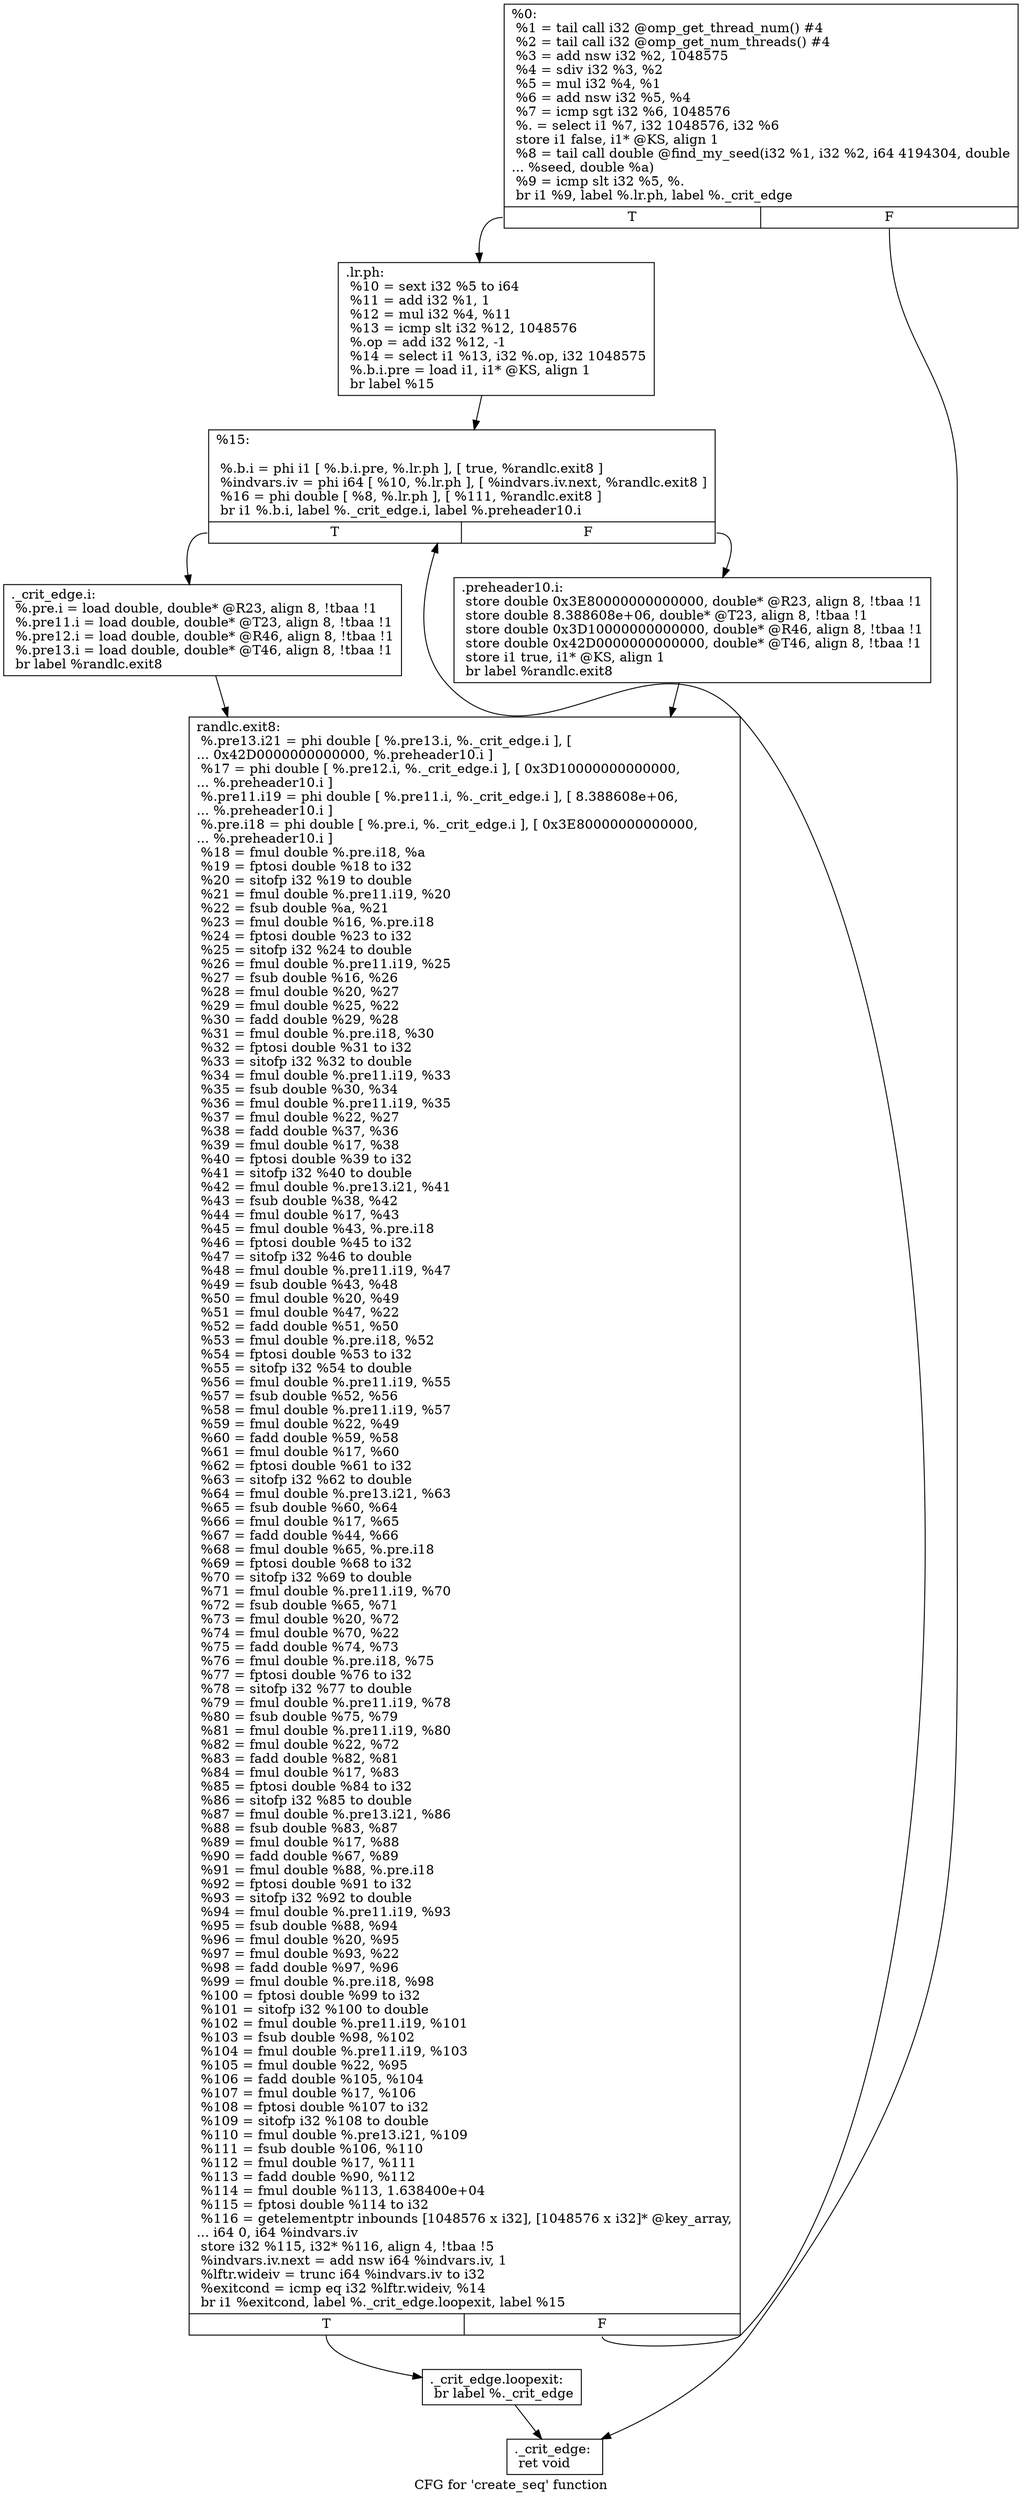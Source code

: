 digraph "CFG for 'create_seq' function" {
	label="CFG for 'create_seq' function";

	Node0x5f4ba60 [shape=record,label="{%0:\l  %1 = tail call i32 @omp_get_thread_num() #4\l  %2 = tail call i32 @omp_get_num_threads() #4\l  %3 = add nsw i32 %2, 1048575\l  %4 = sdiv i32 %3, %2\l  %5 = mul i32 %4, %1\l  %6 = add nsw i32 %5, %4\l  %7 = icmp sgt i32 %6, 1048576\l  %. = select i1 %7, i32 1048576, i32 %6\l  store i1 false, i1* @KS, align 1\l  %8 = tail call double @find_my_seed(i32 %1, i32 %2, i64 4194304, double\l... %seed, double %a)\l  %9 = icmp slt i32 %5, %.\l  br i1 %9, label %.lr.ph, label %._crit_edge\l|{<s0>T|<s1>F}}"];
	Node0x5f4ba60:s0 -> Node0x5f4bab0;
	Node0x5f4ba60:s1 -> Node0x5f5ad00;
	Node0x5f4bab0 [shape=record,label="{.lr.ph:                                           \l  %10 = sext i32 %5 to i64\l  %11 = add i32 %1, 1\l  %12 = mul i32 %4, %11\l  %13 = icmp slt i32 %12, 1048576\l  %.op = add i32 %12, -1\l  %14 = select i1 %13, i32 %.op, i32 1048575\l  %.b.i.pre = load i1, i1* @KS, align 1\l  br label %15\l}"];
	Node0x5f4bab0 -> Node0x5f4bb00;
	Node0x5f4bb00 [shape=record,label="{%15:\l\l  %.b.i = phi i1 [ %.b.i.pre, %.lr.ph ], [ true, %randlc.exit8 ]\l  %indvars.iv = phi i64 [ %10, %.lr.ph ], [ %indvars.iv.next, %randlc.exit8 ]\l  %16 = phi double [ %8, %.lr.ph ], [ %111, %randlc.exit8 ]\l  br i1 %.b.i, label %._crit_edge.i, label %.preheader10.i\l|{<s0>T|<s1>F}}"];
	Node0x5f4bb00:s0 -> Node0x5f4bb50;
	Node0x5f4bb00:s1 -> Node0x5f4bba0;
	Node0x5f4bb50 [shape=record,label="{._crit_edge.i:                                    \l  %.pre.i = load double, double* @R23, align 8, !tbaa !1\l  %.pre11.i = load double, double* @T23, align 8, !tbaa !1\l  %.pre12.i = load double, double* @R46, align 8, !tbaa !1\l  %.pre13.i = load double, double* @T46, align 8, !tbaa !1\l  br label %randlc.exit8\l}"];
	Node0x5f4bb50 -> Node0x5f4bbf0;
	Node0x5f4bba0 [shape=record,label="{.preheader10.i:                                   \l  store double 0x3E80000000000000, double* @R23, align 8, !tbaa !1\l  store double 8.388608e+06, double* @T23, align 8, !tbaa !1\l  store double 0x3D10000000000000, double* @R46, align 8, !tbaa !1\l  store double 0x42D0000000000000, double* @T46, align 8, !tbaa !1\l  store i1 true, i1* @KS, align 1\l  br label %randlc.exit8\l}"];
	Node0x5f4bba0 -> Node0x5f4bbf0;
	Node0x5f4bbf0 [shape=record,label="{randlc.exit8:                                     \l  %.pre13.i21 = phi double [ %.pre13.i, %._crit_edge.i ], [\l... 0x42D0000000000000, %.preheader10.i ]\l  %17 = phi double [ %.pre12.i, %._crit_edge.i ], [ 0x3D10000000000000,\l... %.preheader10.i ]\l  %.pre11.i19 = phi double [ %.pre11.i, %._crit_edge.i ], [ 8.388608e+06,\l... %.preheader10.i ]\l  %.pre.i18 = phi double [ %.pre.i, %._crit_edge.i ], [ 0x3E80000000000000,\l... %.preheader10.i ]\l  %18 = fmul double %.pre.i18, %a\l  %19 = fptosi double %18 to i32\l  %20 = sitofp i32 %19 to double\l  %21 = fmul double %.pre11.i19, %20\l  %22 = fsub double %a, %21\l  %23 = fmul double %16, %.pre.i18\l  %24 = fptosi double %23 to i32\l  %25 = sitofp i32 %24 to double\l  %26 = fmul double %.pre11.i19, %25\l  %27 = fsub double %16, %26\l  %28 = fmul double %20, %27\l  %29 = fmul double %25, %22\l  %30 = fadd double %29, %28\l  %31 = fmul double %.pre.i18, %30\l  %32 = fptosi double %31 to i32\l  %33 = sitofp i32 %32 to double\l  %34 = fmul double %.pre11.i19, %33\l  %35 = fsub double %30, %34\l  %36 = fmul double %.pre11.i19, %35\l  %37 = fmul double %22, %27\l  %38 = fadd double %37, %36\l  %39 = fmul double %17, %38\l  %40 = fptosi double %39 to i32\l  %41 = sitofp i32 %40 to double\l  %42 = fmul double %.pre13.i21, %41\l  %43 = fsub double %38, %42\l  %44 = fmul double %17, %43\l  %45 = fmul double %43, %.pre.i18\l  %46 = fptosi double %45 to i32\l  %47 = sitofp i32 %46 to double\l  %48 = fmul double %.pre11.i19, %47\l  %49 = fsub double %43, %48\l  %50 = fmul double %20, %49\l  %51 = fmul double %47, %22\l  %52 = fadd double %51, %50\l  %53 = fmul double %.pre.i18, %52\l  %54 = fptosi double %53 to i32\l  %55 = sitofp i32 %54 to double\l  %56 = fmul double %.pre11.i19, %55\l  %57 = fsub double %52, %56\l  %58 = fmul double %.pre11.i19, %57\l  %59 = fmul double %22, %49\l  %60 = fadd double %59, %58\l  %61 = fmul double %17, %60\l  %62 = fptosi double %61 to i32\l  %63 = sitofp i32 %62 to double\l  %64 = fmul double %.pre13.i21, %63\l  %65 = fsub double %60, %64\l  %66 = fmul double %17, %65\l  %67 = fadd double %44, %66\l  %68 = fmul double %65, %.pre.i18\l  %69 = fptosi double %68 to i32\l  %70 = sitofp i32 %69 to double\l  %71 = fmul double %.pre11.i19, %70\l  %72 = fsub double %65, %71\l  %73 = fmul double %20, %72\l  %74 = fmul double %70, %22\l  %75 = fadd double %74, %73\l  %76 = fmul double %.pre.i18, %75\l  %77 = fptosi double %76 to i32\l  %78 = sitofp i32 %77 to double\l  %79 = fmul double %.pre11.i19, %78\l  %80 = fsub double %75, %79\l  %81 = fmul double %.pre11.i19, %80\l  %82 = fmul double %22, %72\l  %83 = fadd double %82, %81\l  %84 = fmul double %17, %83\l  %85 = fptosi double %84 to i32\l  %86 = sitofp i32 %85 to double\l  %87 = fmul double %.pre13.i21, %86\l  %88 = fsub double %83, %87\l  %89 = fmul double %17, %88\l  %90 = fadd double %67, %89\l  %91 = fmul double %88, %.pre.i18\l  %92 = fptosi double %91 to i32\l  %93 = sitofp i32 %92 to double\l  %94 = fmul double %.pre11.i19, %93\l  %95 = fsub double %88, %94\l  %96 = fmul double %20, %95\l  %97 = fmul double %93, %22\l  %98 = fadd double %97, %96\l  %99 = fmul double %.pre.i18, %98\l  %100 = fptosi double %99 to i32\l  %101 = sitofp i32 %100 to double\l  %102 = fmul double %.pre11.i19, %101\l  %103 = fsub double %98, %102\l  %104 = fmul double %.pre11.i19, %103\l  %105 = fmul double %22, %95\l  %106 = fadd double %105, %104\l  %107 = fmul double %17, %106\l  %108 = fptosi double %107 to i32\l  %109 = sitofp i32 %108 to double\l  %110 = fmul double %.pre13.i21, %109\l  %111 = fsub double %106, %110\l  %112 = fmul double %17, %111\l  %113 = fadd double %90, %112\l  %114 = fmul double %113, 1.638400e+04\l  %115 = fptosi double %114 to i32\l  %116 = getelementptr inbounds [1048576 x i32], [1048576 x i32]* @key_array,\l... i64 0, i64 %indvars.iv\l  store i32 %115, i32* %116, align 4, !tbaa !5\l  %indvars.iv.next = add nsw i64 %indvars.iv, 1\l  %lftr.wideiv = trunc i64 %indvars.iv to i32\l  %exitcond = icmp eq i32 %lftr.wideiv, %14\l  br i1 %exitcond, label %._crit_edge.loopexit, label %15\l|{<s0>T|<s1>F}}"];
	Node0x5f4bbf0:s0 -> Node0x5f4bc40;
	Node0x5f4bbf0:s1 -> Node0x5f4bb00;
	Node0x5f4bc40 [shape=record,label="{._crit_edge.loopexit:                             \l  br label %._crit_edge\l}"];
	Node0x5f4bc40 -> Node0x5f5ad00;
	Node0x5f5ad00 [shape=record,label="{._crit_edge:                                      \l  ret void\l}"];
}
